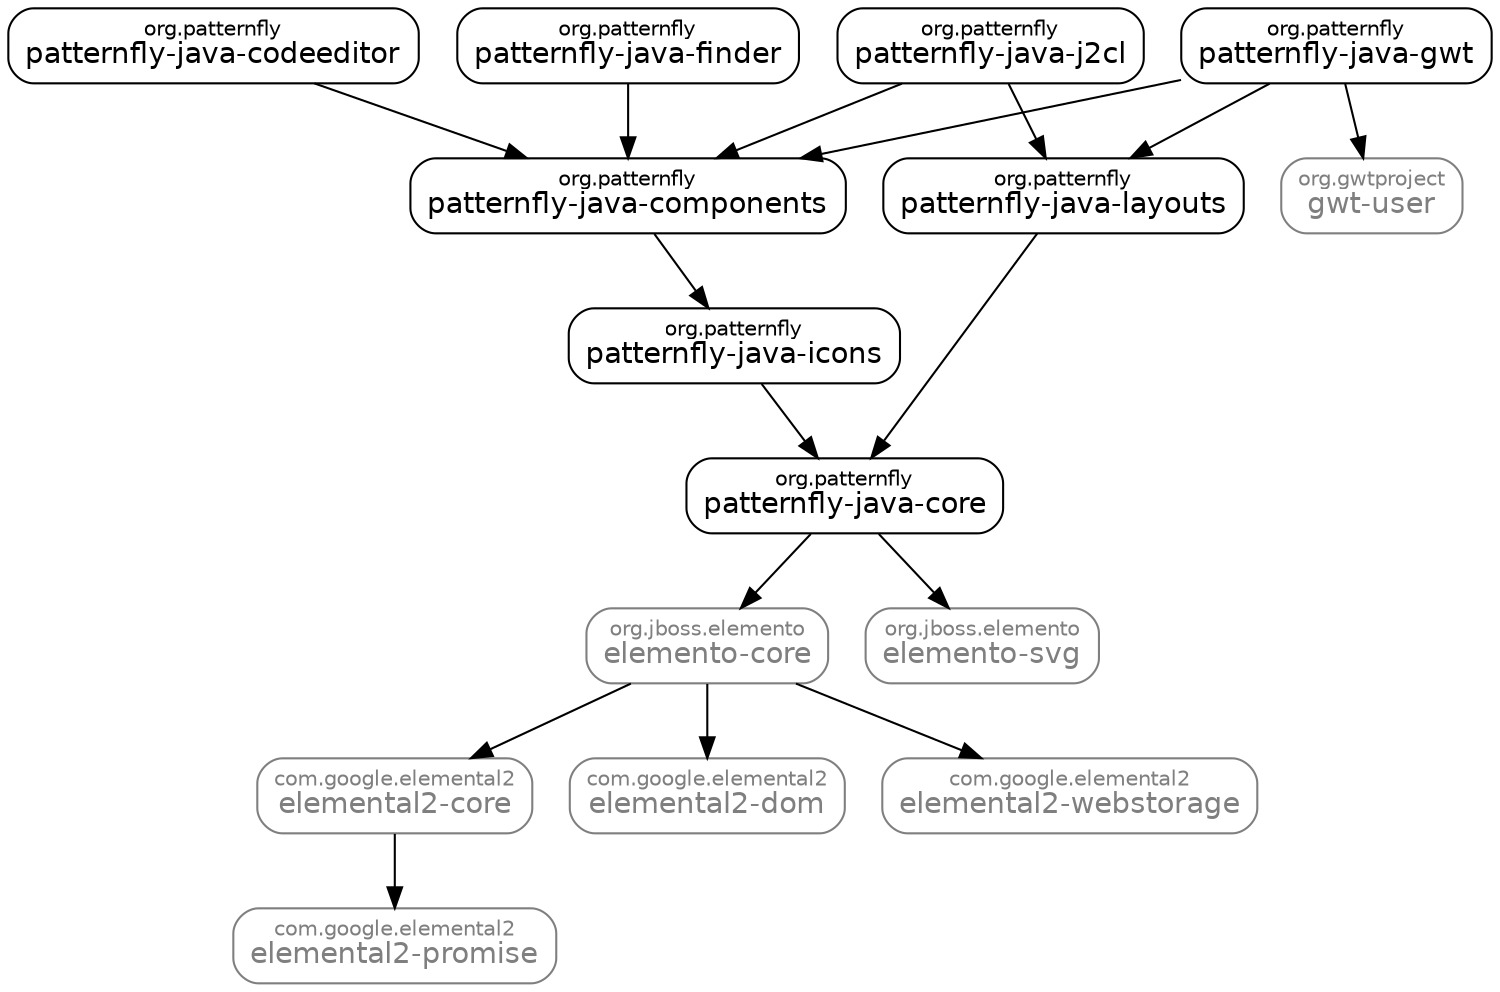 digraph "patternfly-java-parent" {
  graph [rankdir="TB"]
  node [shape="box",style="rounded",fontname="Helvetica",fontsize="14"]
  edge [fontsize="10",fontname="Helvetica"]

  // Node Definitions:
  "com.google.elemental2:elemental2-core:compile"[shape="box",style="rounded",color="grey50",fontname="Helvetica",fontsize="14",fontcolor="grey50",label=<<font point-size="10">com.google.elemental2</font><br/>elemental2-core>]
  "com.google.elemental2:elemental2-promise:compile"[shape="box",style="rounded",color="grey50",fontname="Helvetica",fontsize="14",fontcolor="grey50",label=<<font point-size="10">com.google.elemental2</font><br/>elemental2-promise>]
  "org.jboss.elemento:elemento-core:compile"[shape="box",style="rounded",color="grey50",fontname="Helvetica",fontsize="14",fontcolor="grey50",label=<<font point-size="10">org.jboss.elemento</font><br/>elemento-core>]
  "com.google.elemental2:elemental2-dom:compile"[shape="box",style="rounded",color="grey50",fontname="Helvetica",fontsize="14",fontcolor="grey50",label=<<font point-size="10">com.google.elemental2</font><br/>elemental2-dom>]
  "com.google.elemental2:elemental2-webstorage:compile"[shape="box",style="rounded",color="grey50",fontname="Helvetica",fontsize="14",fontcolor="grey50",label=<<font point-size="10">com.google.elemental2</font><br/>elemental2-webstorage>]
  "org.patternfly:patternfly-java-core:compile"[label=<<font point-size="10">org.patternfly</font><br/>patternfly-java-core>]
  "org.jboss.elemento:elemento-svg:compile"[shape="box",style="rounded",color="grey50",fontname="Helvetica",fontsize="14",fontcolor="grey50",label=<<font point-size="10">org.jboss.elemento</font><br/>elemento-svg>]
  "org.patternfly:patternfly-java-icons:compile"[label=<<font point-size="10">org.patternfly</font><br/>patternfly-java-icons>]
  "org.patternfly:patternfly-java-components:compile"[label=<<font point-size="10">org.patternfly</font><br/>patternfly-java-components>]
  "org.patternfly:patternfly-java-codeeditor:compile"[label=<<font point-size="10">org.patternfly</font><br/>patternfly-java-codeeditor>]
  "org.patternfly:patternfly-java-finder:compile"[label=<<font point-size="10">org.patternfly</font><br/>patternfly-java-finder>]
  "org.patternfly:patternfly-java-layouts:compile"[label=<<font point-size="10">org.patternfly</font><br/>patternfly-java-layouts>]
  "org.patternfly:patternfly-java-gwt:compile"[label=<<font point-size="10">org.patternfly</font><br/>patternfly-java-gwt>]
  "org.gwtproject:gwt-user:compile"[shape="box",style="rounded",color="grey50",fontname="Helvetica",fontsize="14",fontcolor="grey50",label=<<font point-size="10">org.gwtproject</font><br/>gwt-user>]
  "org.patternfly:patternfly-java-j2cl:compile"[label=<<font point-size="10">org.patternfly</font><br/>patternfly-java-j2cl>]

  // Edge Definitions:
  "com.google.elemental2:elemental2-core:compile" -> "com.google.elemental2:elemental2-promise:compile"
  "org.jboss.elemento:elemento-core:compile" -> "com.google.elemental2:elemental2-core:compile"
  "org.jboss.elemento:elemento-core:compile" -> "com.google.elemental2:elemental2-dom:compile"
  "org.jboss.elemento:elemento-core:compile" -> "com.google.elemental2:elemental2-webstorage:compile"
  "org.patternfly:patternfly-java-core:compile" -> "org.jboss.elemento:elemento-core:compile"
  "org.patternfly:patternfly-java-core:compile" -> "org.jboss.elemento:elemento-svg:compile"
  "org.patternfly:patternfly-java-icons:compile" -> "org.patternfly:patternfly-java-core:compile"
  "org.patternfly:patternfly-java-components:compile" -> "org.patternfly:patternfly-java-icons:compile"
  "org.patternfly:patternfly-java-codeeditor:compile" -> "org.patternfly:patternfly-java-components:compile"
  "org.patternfly:patternfly-java-finder:compile" -> "org.patternfly:patternfly-java-components:compile"
  "org.patternfly:patternfly-java-layouts:compile" -> "org.patternfly:patternfly-java-core:compile"
  "org.patternfly:patternfly-java-gwt:compile" -> "org.patternfly:patternfly-java-components:compile"
  "org.patternfly:patternfly-java-gwt:compile" -> "org.patternfly:patternfly-java-layouts:compile"
  "org.patternfly:patternfly-java-gwt:compile" -> "org.gwtproject:gwt-user:compile"
  "org.patternfly:patternfly-java-j2cl:compile" -> "org.patternfly:patternfly-java-components:compile"
  "org.patternfly:patternfly-java-j2cl:compile" -> "org.patternfly:patternfly-java-layouts:compile"
}